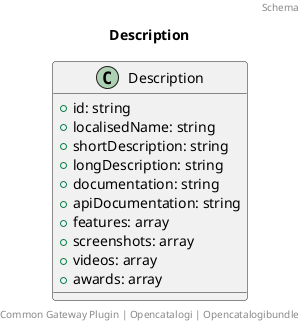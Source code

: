 @startuml
title: Description
footer: Common Gateway Plugin | Opencatalogi | Opencatalogibundle 
header: Schema

class Description {
  + id: string
  + localisedName: string
  + shortDescription: string
  + longDescription: string
  + documentation: string
  + apiDocumentation: string
  + features: array
  + screenshots: array
  + videos: array
  + awards: array
}
@enduml
